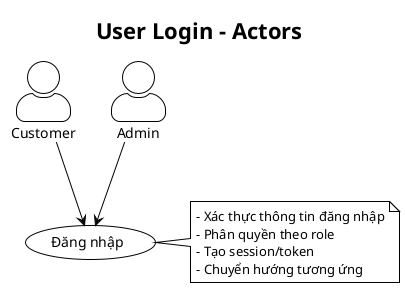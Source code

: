 @startuml User Login Actor
!theme plain
skinparam backgroundColor white
skinparam actorStyle awesome

title User Login - Actors

actor "Customer" as Customer
actor "Admin" as Admin
usecase "Đăng nhập" as UC_Login

Customer --> UC_Login
Admin --> UC_Login

note right of UC_Login
  - Xác thực thông tin đăng nhập
  - Phân quyền theo role
  - Tạo session/token
  - Chuyển hướng tương ứng
end note

@enduml

